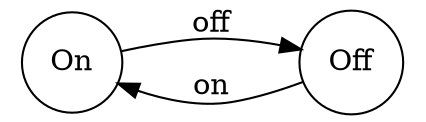 // Disable for switch FSM
//
// run with
//   dot switch.gv -Tpdf -o switch.pdf

digraph switch_fsm {
  rankdir="LR";
  ratio=0.25;

  node [shape = circle];

  On[label="On"];
  Off[label="Off"];

  On->Off [label="off"];
  // Make the two visible edges symmetric by inserting this invisible edge between them
  On->Off [style=invis];
  Off->On [label="on"];
}
